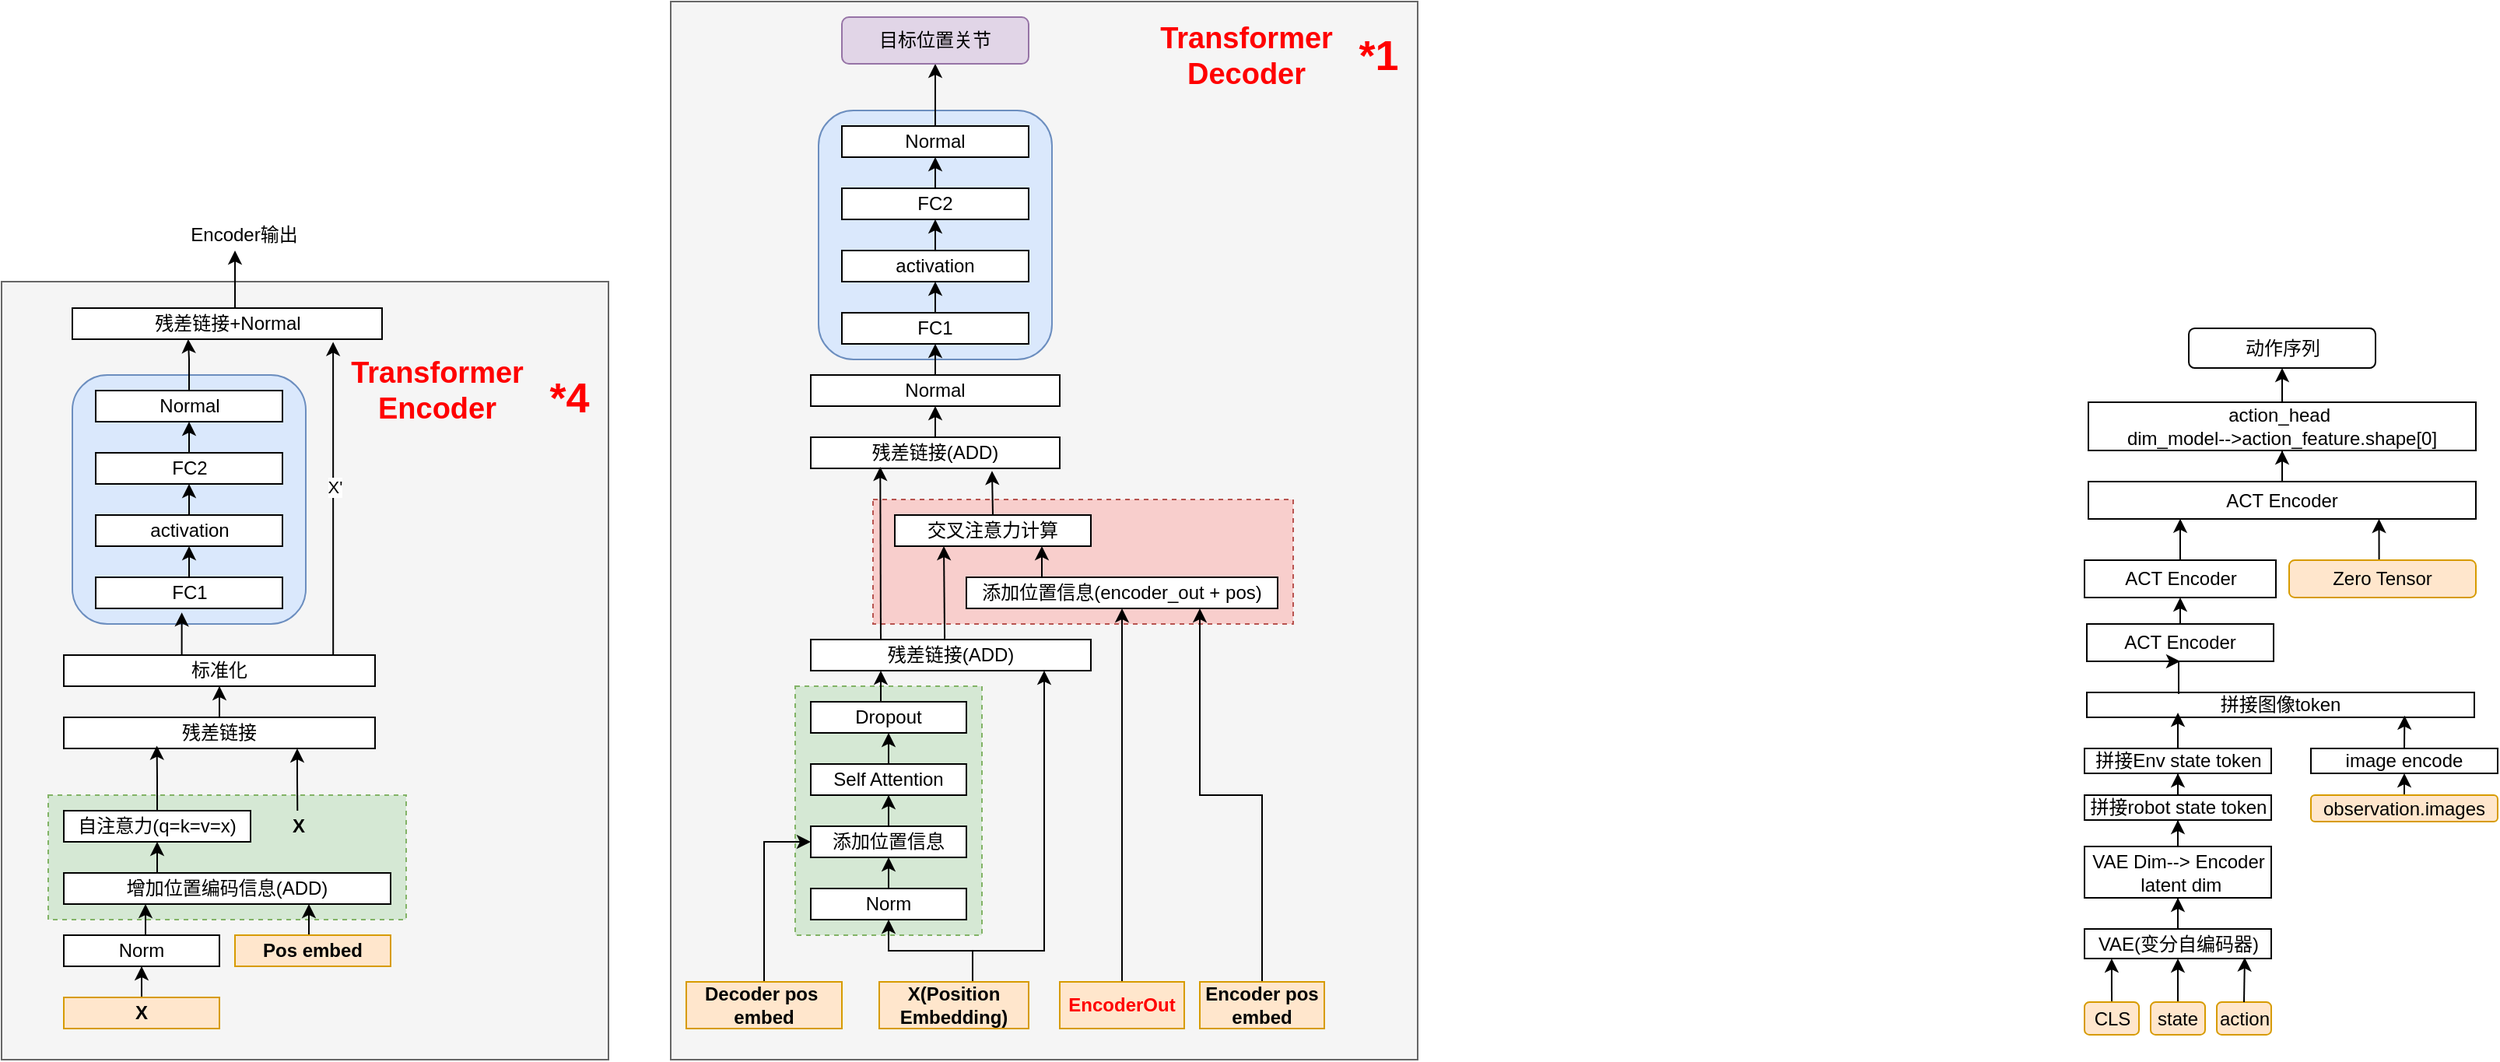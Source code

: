 <mxfile version="28.0.7">
  <diagram name="第 1 页" id="CiCFkFMjwpyb_jTsHgdo">
    <mxGraphModel dx="792" dy="1595" grid="1" gridSize="7" guides="1" tooltips="1" connect="1" arrows="1" fold="1" page="1" pageScale="1" pageWidth="827" pageHeight="1169" math="0" shadow="0">
      <root>
        <mxCell id="0" />
        <mxCell id="1" parent="0" />
        <mxCell id="XuMk4djl-JNo7iD4VEXT-98" value="" style="rounded=0;whiteSpace=wrap;html=1;fillColor=#f5f5f5;fontColor=#333333;strokeColor=#666666;" parent="1" vertex="1">
          <mxGeometry x="70" y="-900" width="390" height="500" as="geometry" />
        </mxCell>
        <mxCell id="XuMk4djl-JNo7iD4VEXT-99" value="" style="rounded=0;whiteSpace=wrap;html=1;dashed=1;fillColor=#d5e8d4;strokeColor=#82b366;" parent="1" vertex="1">
          <mxGeometry x="100" y="-570" width="230" height="80" as="geometry" />
        </mxCell>
        <mxCell id="XuMk4djl-JNo7iD4VEXT-64" value="" style="rounded=0;whiteSpace=wrap;html=1;fillColor=#f5f5f5;fontColor=#333333;strokeColor=#666666;" parent="1" vertex="1">
          <mxGeometry x="500" y="-1080" width="480" height="680" as="geometry" />
        </mxCell>
        <mxCell id="XuMk4djl-JNo7iD4VEXT-60" value="" style="rounded=0;whiteSpace=wrap;html=1;dashed=1;fillColor=#f8cecc;strokeColor=#b85450;" parent="1" vertex="1">
          <mxGeometry x="630" y="-760" width="270" height="80" as="geometry" />
        </mxCell>
        <mxCell id="XuMk4djl-JNo7iD4VEXT-55" value="" style="rounded=0;whiteSpace=wrap;html=1;dashed=1;fillColor=#d5e8d4;strokeColor=#82b366;" parent="1" vertex="1">
          <mxGeometry x="580" y="-640" width="120" height="160" as="geometry" />
        </mxCell>
        <mxCell id="XuMk4djl-JNo7iD4VEXT-48" value="" style="rounded=1;whiteSpace=wrap;html=1;fillColor=#dae8fc;strokeColor=#6c8ebf;" parent="1" vertex="1">
          <mxGeometry x="595" y="-1010" width="150" height="160" as="geometry" />
        </mxCell>
        <mxCell id="XuMk4djl-JNo7iD4VEXT-5" style="edgeStyle=orthogonalEdgeStyle;rounded=0;orthogonalLoop=1;jettySize=auto;html=1;exitX=0.5;exitY=0;exitDx=0;exitDy=0;entryX=0.5;entryY=1;entryDx=0;entryDy=0;" parent="1" source="XuMk4djl-JNo7iD4VEXT-1" target="XuMk4djl-JNo7iD4VEXT-2" edge="1">
          <mxGeometry relative="1" as="geometry" />
        </mxCell>
        <mxCell id="XuMk4djl-JNo7iD4VEXT-13" style="edgeStyle=orthogonalEdgeStyle;rounded=0;orthogonalLoop=1;jettySize=auto;html=1;exitX=0.5;exitY=1;exitDx=0;exitDy=0;startArrow=classic;startFill=1;endArrow=none;endFill=0;entryX=0.5;entryY=0;entryDx=0;entryDy=0;" parent="1" source="XuMk4djl-JNo7iD4VEXT-1" target="XuMk4djl-JNo7iD4VEXT-14" edge="1">
          <mxGeometry relative="1" as="geometry">
            <mxPoint x="640" y="-450" as="targetPoint" />
            <Array as="points">
              <mxPoint x="640" y="-470" />
              <mxPoint x="694" y="-470" />
            </Array>
          </mxGeometry>
        </mxCell>
        <mxCell id="XuMk4djl-JNo7iD4VEXT-1" value="Norm" style="rounded=0;whiteSpace=wrap;html=1;" parent="1" vertex="1">
          <mxGeometry x="590" y="-510" width="100" height="20" as="geometry" />
        </mxCell>
        <mxCell id="XuMk4djl-JNo7iD4VEXT-4" value="" style="edgeStyle=orthogonalEdgeStyle;rounded=0;orthogonalLoop=1;jettySize=auto;html=1;" parent="1" source="XuMk4djl-JNo7iD4VEXT-2" target="XuMk4djl-JNo7iD4VEXT-3" edge="1">
          <mxGeometry relative="1" as="geometry" />
        </mxCell>
        <mxCell id="XuMk4djl-JNo7iD4VEXT-2" value="添加位置信息" style="rounded=0;whiteSpace=wrap;html=1;" parent="1" vertex="1">
          <mxGeometry x="590" y="-550" width="100" height="20" as="geometry" />
        </mxCell>
        <mxCell id="XuMk4djl-JNo7iD4VEXT-9" style="edgeStyle=orthogonalEdgeStyle;rounded=0;orthogonalLoop=1;jettySize=auto;html=1;exitX=0.5;exitY=0;exitDx=0;exitDy=0;entryX=0.5;entryY=1;entryDx=0;entryDy=0;" parent="1" source="XuMk4djl-JNo7iD4VEXT-3" target="XuMk4djl-JNo7iD4VEXT-6" edge="1">
          <mxGeometry relative="1" as="geometry" />
        </mxCell>
        <mxCell id="XuMk4djl-JNo7iD4VEXT-3" value="Self Attention" style="rounded=0;whiteSpace=wrap;html=1;" parent="1" vertex="1">
          <mxGeometry x="590" y="-590" width="100" height="20" as="geometry" />
        </mxCell>
        <mxCell id="XuMk4djl-JNo7iD4VEXT-12" style="edgeStyle=orthogonalEdgeStyle;rounded=0;orthogonalLoop=1;jettySize=auto;html=1;exitX=0.5;exitY=0;exitDx=0;exitDy=0;entryX=0.25;entryY=1;entryDx=0;entryDy=0;" parent="1" source="XuMk4djl-JNo7iD4VEXT-6" target="XuMk4djl-JNo7iD4VEXT-10" edge="1">
          <mxGeometry relative="1" as="geometry" />
        </mxCell>
        <mxCell id="XuMk4djl-JNo7iD4VEXT-6" value="Dropout" style="rounded=0;whiteSpace=wrap;html=1;" parent="1" vertex="1">
          <mxGeometry x="590" y="-630" width="100" height="20" as="geometry" />
        </mxCell>
        <mxCell id="XuMk4djl-JNo7iD4VEXT-10" value="残差链接(ADD)" style="rounded=0;whiteSpace=wrap;html=1;" parent="1" vertex="1">
          <mxGeometry x="590" y="-670" width="180" height="20" as="geometry" />
        </mxCell>
        <mxCell id="XuMk4djl-JNo7iD4VEXT-15" style="edgeStyle=orthogonalEdgeStyle;rounded=0;orthogonalLoop=1;jettySize=auto;html=1;exitX=0.5;exitY=0;exitDx=0;exitDy=0;" parent="1" source="XuMk4djl-JNo7iD4VEXT-14" edge="1">
          <mxGeometry relative="1" as="geometry">
            <mxPoint x="740" y="-650" as="targetPoint" />
            <Array as="points">
              <mxPoint x="694" y="-470" />
              <mxPoint x="740" y="-470" />
            </Array>
          </mxGeometry>
        </mxCell>
        <mxCell id="XuMk4djl-JNo7iD4VEXT-14" value="X(Position Embedding)" style="rounded=0;whiteSpace=wrap;html=1;fillColor=#ffe6cc;strokeColor=#d79b00;fontStyle=1" parent="1" vertex="1">
          <mxGeometry x="634" y="-450" width="96" height="30" as="geometry" />
        </mxCell>
        <mxCell id="XuMk4djl-JNo7iD4VEXT-16" value="交叉注意力计算" style="rounded=0;whiteSpace=wrap;html=1;" parent="1" vertex="1">
          <mxGeometry x="644" y="-750" width="126" height="20" as="geometry" />
        </mxCell>
        <mxCell id="XuMk4djl-JNo7iD4VEXT-56" style="edgeStyle=orthogonalEdgeStyle;rounded=0;orthogonalLoop=1;jettySize=auto;html=1;exitX=0.25;exitY=0;exitDx=0;exitDy=0;entryX=0.75;entryY=1;entryDx=0;entryDy=0;" parent="1" source="XuMk4djl-JNo7iD4VEXT-21" target="XuMk4djl-JNo7iD4VEXT-16" edge="1">
          <mxGeometry relative="1" as="geometry" />
        </mxCell>
        <mxCell id="XuMk4djl-JNo7iD4VEXT-21" value="添加位置信息(encoder_out + pos)" style="rounded=0;whiteSpace=wrap;html=1;" parent="1" vertex="1">
          <mxGeometry x="690" y="-710" width="200" height="20" as="geometry" />
        </mxCell>
        <mxCell id="XuMk4djl-JNo7iD4VEXT-36" value="" style="edgeStyle=none;rounded=0;orthogonalLoop=1;jettySize=auto;html=1;" parent="1" source="XuMk4djl-JNo7iD4VEXT-23" target="XuMk4djl-JNo7iD4VEXT-35" edge="1">
          <mxGeometry relative="1" as="geometry" />
        </mxCell>
        <mxCell id="XuMk4djl-JNo7iD4VEXT-23" value="残差链接(ADD)" style="rounded=0;whiteSpace=wrap;html=1;" parent="1" vertex="1">
          <mxGeometry x="590" y="-800" width="160" height="20" as="geometry" />
        </mxCell>
        <mxCell id="XuMk4djl-JNo7iD4VEXT-26" style="edgeStyle=none;rounded=0;orthogonalLoop=1;jettySize=auto;html=1;exitX=0.478;exitY=-0.028;exitDx=0;exitDy=0;entryX=0.25;entryY=1;entryDx=0;entryDy=0;exitPerimeter=0;" parent="1" source="XuMk4djl-JNo7iD4VEXT-10" target="XuMk4djl-JNo7iD4VEXT-16" edge="1">
          <mxGeometry relative="1" as="geometry" />
        </mxCell>
        <mxCell id="XuMk4djl-JNo7iD4VEXT-28" style="edgeStyle=none;rounded=0;orthogonalLoop=1;jettySize=auto;html=1;exitX=0.25;exitY=0;exitDx=0;exitDy=0;entryX=0.279;entryY=0.95;entryDx=0;entryDy=0;entryPerimeter=0;" parent="1" source="XuMk4djl-JNo7iD4VEXT-10" target="XuMk4djl-JNo7iD4VEXT-23" edge="1">
          <mxGeometry relative="1" as="geometry" />
        </mxCell>
        <mxCell id="XuMk4djl-JNo7iD4VEXT-29" style="edgeStyle=none;rounded=0;orthogonalLoop=1;jettySize=auto;html=1;exitX=0.5;exitY=0;exitDx=0;exitDy=0;entryX=0.728;entryY=1.08;entryDx=0;entryDy=0;entryPerimeter=0;" parent="1" source="XuMk4djl-JNo7iD4VEXT-16" target="XuMk4djl-JNo7iD4VEXT-23" edge="1">
          <mxGeometry relative="1" as="geometry" />
        </mxCell>
        <mxCell id="XuMk4djl-JNo7iD4VEXT-38" value="" style="edgeStyle=none;rounded=0;orthogonalLoop=1;jettySize=auto;html=1;" parent="1" source="XuMk4djl-JNo7iD4VEXT-35" target="XuMk4djl-JNo7iD4VEXT-37" edge="1">
          <mxGeometry relative="1" as="geometry" />
        </mxCell>
        <mxCell id="XuMk4djl-JNo7iD4VEXT-35" value="Normal" style="rounded=0;whiteSpace=wrap;html=1;" parent="1" vertex="1">
          <mxGeometry x="590" y="-840" width="160" height="20" as="geometry" />
        </mxCell>
        <mxCell id="XuMk4djl-JNo7iD4VEXT-40" value="" style="edgeStyle=none;rounded=0;orthogonalLoop=1;jettySize=auto;html=1;" parent="1" source="XuMk4djl-JNo7iD4VEXT-37" target="XuMk4djl-JNo7iD4VEXT-39" edge="1">
          <mxGeometry relative="1" as="geometry" />
        </mxCell>
        <mxCell id="XuMk4djl-JNo7iD4VEXT-37" value="FC1" style="whiteSpace=wrap;html=1;rounded=0;" parent="1" vertex="1">
          <mxGeometry x="610" y="-880" width="120" height="20" as="geometry" />
        </mxCell>
        <mxCell id="XuMk4djl-JNo7iD4VEXT-42" value="" style="edgeStyle=none;rounded=0;orthogonalLoop=1;jettySize=auto;html=1;" parent="1" source="XuMk4djl-JNo7iD4VEXT-39" target="XuMk4djl-JNo7iD4VEXT-41" edge="1">
          <mxGeometry relative="1" as="geometry" />
        </mxCell>
        <mxCell id="XuMk4djl-JNo7iD4VEXT-39" value="activation" style="whiteSpace=wrap;html=1;rounded=0;" parent="1" vertex="1">
          <mxGeometry x="610" y="-920" width="120" height="20" as="geometry" />
        </mxCell>
        <mxCell id="XuMk4djl-JNo7iD4VEXT-45" value="" style="edgeStyle=none;rounded=0;orthogonalLoop=1;jettySize=auto;html=1;" parent="1" source="XuMk4djl-JNo7iD4VEXT-41" target="XuMk4djl-JNo7iD4VEXT-44" edge="1">
          <mxGeometry relative="1" as="geometry" />
        </mxCell>
        <mxCell id="XuMk4djl-JNo7iD4VEXT-41" value="FC2" style="whiteSpace=wrap;html=1;rounded=0;" parent="1" vertex="1">
          <mxGeometry x="610" y="-960" width="120" height="20" as="geometry" />
        </mxCell>
        <mxCell id="XuMk4djl-JNo7iD4VEXT-47" value="" style="edgeStyle=none;rounded=0;orthogonalLoop=1;jettySize=auto;html=1;entryX=0.5;entryY=1;entryDx=0;entryDy=0;" parent="1" source="XuMk4djl-JNo7iD4VEXT-44" target="XuMk4djl-JNo7iD4VEXT-61" edge="1">
          <mxGeometry relative="1" as="geometry">
            <mxPoint x="670" y="-1030" as="targetPoint" />
          </mxGeometry>
        </mxCell>
        <mxCell id="XuMk4djl-JNo7iD4VEXT-44" value="Normal" style="whiteSpace=wrap;html=1;rounded=0;" parent="1" vertex="1">
          <mxGeometry x="610" y="-1000" width="120" height="20" as="geometry" />
        </mxCell>
        <mxCell id="XuMk4djl-JNo7iD4VEXT-51" style="edgeStyle=orthogonalEdgeStyle;rounded=0;orthogonalLoop=1;jettySize=auto;html=1;exitX=0.5;exitY=0;exitDx=0;exitDy=0;entryX=0;entryY=0.5;entryDx=0;entryDy=0;" parent="1" source="XuMk4djl-JNo7iD4VEXT-49" target="XuMk4djl-JNo7iD4VEXT-2" edge="1">
          <mxGeometry relative="1" as="geometry" />
        </mxCell>
        <mxCell id="XuMk4djl-JNo7iD4VEXT-49" value="Decoder pos&amp;nbsp;&lt;div&gt;embed&lt;/div&gt;" style="rounded=0;whiteSpace=wrap;html=1;fillColor=#ffe6cc;strokeColor=#d79b00;fontStyle=1" parent="1" vertex="1">
          <mxGeometry x="510" y="-450" width="100" height="30" as="geometry" />
        </mxCell>
        <mxCell id="XuMk4djl-JNo7iD4VEXT-58" style="edgeStyle=orthogonalEdgeStyle;rounded=0;orthogonalLoop=1;jettySize=auto;html=1;exitX=0.5;exitY=0;exitDx=0;exitDy=0;entryX=0.5;entryY=1;entryDx=0;entryDy=0;" parent="1" source="XuMk4djl-JNo7iD4VEXT-53" target="XuMk4djl-JNo7iD4VEXT-21" edge="1">
          <mxGeometry relative="1" as="geometry" />
        </mxCell>
        <mxCell id="XuMk4djl-JNo7iD4VEXT-53" value="EncoderOut" style="rounded=0;whiteSpace=wrap;html=1;fillColor=#ffe6cc;strokeColor=#d79b00;fontStyle=1;fontColor=#FF0000;" parent="1" vertex="1">
          <mxGeometry x="750" y="-450" width="80" height="30" as="geometry" />
        </mxCell>
        <mxCell id="XuMk4djl-JNo7iD4VEXT-59" style="edgeStyle=orthogonalEdgeStyle;rounded=0;orthogonalLoop=1;jettySize=auto;html=1;exitX=0.5;exitY=0;exitDx=0;exitDy=0;entryX=0.75;entryY=1;entryDx=0;entryDy=0;" parent="1" source="XuMk4djl-JNo7iD4VEXT-57" target="XuMk4djl-JNo7iD4VEXT-21" edge="1">
          <mxGeometry relative="1" as="geometry" />
        </mxCell>
        <mxCell id="XuMk4djl-JNo7iD4VEXT-57" value="Encoder pos embed" style="rounded=0;whiteSpace=wrap;html=1;fillColor=#ffe6cc;strokeColor=#d79b00;fontStyle=1" parent="1" vertex="1">
          <mxGeometry x="840" y="-450" width="80" height="30" as="geometry" />
        </mxCell>
        <mxCell id="XuMk4djl-JNo7iD4VEXT-61" value="目标位置关节" style="rounded=1;whiteSpace=wrap;html=1;fillColor=#e1d5e7;strokeColor=#9673a6;" parent="1" vertex="1">
          <mxGeometry x="610" y="-1070" width="120" height="30" as="geometry" />
        </mxCell>
        <mxCell id="XuMk4djl-JNo7iD4VEXT-62" value="&lt;div&gt;&lt;span&gt;Transformer&lt;/span&gt;&lt;br&gt;&lt;/div&gt;Decoder" style="text;strokeColor=none;align=center;fillColor=none;html=1;verticalAlign=middle;whiteSpace=wrap;rounded=0;fontSize=19;fontColor=#FF0000;fontStyle=1" parent="1" vertex="1">
          <mxGeometry x="810" y="-1060" width="120" height="30" as="geometry" />
        </mxCell>
        <mxCell id="XuMk4djl-JNo7iD4VEXT-67" value="" style="edgeStyle=orthogonalEdgeStyle;rounded=0;orthogonalLoop=1;jettySize=auto;html=1;" parent="1" source="XuMk4djl-JNo7iD4VEXT-65" target="XuMk4djl-JNo7iD4VEXT-66" edge="1">
          <mxGeometry relative="1" as="geometry" />
        </mxCell>
        <mxCell id="XuMk4djl-JNo7iD4VEXT-65" value="X" style="rounded=0;whiteSpace=wrap;html=1;fontStyle=1;fillColor=#ffe6cc;strokeColor=#d79b00;" parent="1" vertex="1">
          <mxGeometry x="110" y="-440" width="100" height="20" as="geometry" />
        </mxCell>
        <mxCell id="XuMk4djl-JNo7iD4VEXT-70" style="edgeStyle=orthogonalEdgeStyle;rounded=0;orthogonalLoop=1;jettySize=auto;html=1;exitX=0.5;exitY=0;exitDx=0;exitDy=0;entryX=0.25;entryY=1;entryDx=0;entryDy=0;" parent="1" source="XuMk4djl-JNo7iD4VEXT-66" target="XuMk4djl-JNo7iD4VEXT-68" edge="1">
          <mxGeometry relative="1" as="geometry" />
        </mxCell>
        <mxCell id="XuMk4djl-JNo7iD4VEXT-66" value="Norm" style="rounded=0;whiteSpace=wrap;html=1;" parent="1" vertex="1">
          <mxGeometry x="110" y="-480" width="100" height="20" as="geometry" />
        </mxCell>
        <mxCell id="XuMk4djl-JNo7iD4VEXT-74" style="edgeStyle=orthogonalEdgeStyle;rounded=0;orthogonalLoop=1;jettySize=auto;html=1;exitX=0.25;exitY=0;exitDx=0;exitDy=0;entryX=0.5;entryY=1;entryDx=0;entryDy=0;" parent="1" source="XuMk4djl-JNo7iD4VEXT-68" target="XuMk4djl-JNo7iD4VEXT-73" edge="1">
          <mxGeometry relative="1" as="geometry" />
        </mxCell>
        <mxCell id="XuMk4djl-JNo7iD4VEXT-68" value="增加位置编码信息(ADD)" style="rounded=0;whiteSpace=wrap;html=1;" parent="1" vertex="1">
          <mxGeometry x="110" y="-520" width="210" height="20" as="geometry" />
        </mxCell>
        <mxCell id="XuMk4djl-JNo7iD4VEXT-72" style="edgeStyle=orthogonalEdgeStyle;rounded=0;orthogonalLoop=1;jettySize=auto;html=1;exitX=0.5;exitY=0;exitDx=0;exitDy=0;entryX=0.75;entryY=1;entryDx=0;entryDy=0;" parent="1" source="XuMk4djl-JNo7iD4VEXT-71" target="XuMk4djl-JNo7iD4VEXT-68" edge="1">
          <mxGeometry relative="1" as="geometry" />
        </mxCell>
        <mxCell id="XuMk4djl-JNo7iD4VEXT-71" value="Pos embed" style="rounded=0;whiteSpace=wrap;html=1;fontStyle=1;fillColor=#ffe6cc;strokeColor=#d79b00;" parent="1" vertex="1">
          <mxGeometry x="220" y="-480" width="100" height="20" as="geometry" />
        </mxCell>
        <mxCell id="XuMk4djl-JNo7iD4VEXT-73" value="自注意力(q=k=v=x)" style="rounded=0;whiteSpace=wrap;html=1;" parent="1" vertex="1">
          <mxGeometry x="110" y="-560" width="120" height="20" as="geometry" />
        </mxCell>
        <mxCell id="XuMk4djl-JNo7iD4VEXT-78" style="edgeStyle=orthogonalEdgeStyle;rounded=0;orthogonalLoop=1;jettySize=auto;html=1;exitX=0.75;exitY=1;exitDx=0;exitDy=0;startArrow=classic;startFill=1;endArrow=none;endFill=0;" parent="1" source="XuMk4djl-JNo7iD4VEXT-75" edge="1">
          <mxGeometry relative="1" as="geometry">
            <mxPoint x="260.143" y="-560" as="targetPoint" />
          </mxGeometry>
        </mxCell>
        <mxCell id="XuMk4djl-JNo7iD4VEXT-82" value="" style="edgeStyle=orthogonalEdgeStyle;rounded=0;orthogonalLoop=1;jettySize=auto;html=1;" parent="1" source="XuMk4djl-JNo7iD4VEXT-75" target="XuMk4djl-JNo7iD4VEXT-81" edge="1">
          <mxGeometry relative="1" as="geometry" />
        </mxCell>
        <mxCell id="XuMk4djl-JNo7iD4VEXT-75" value="残差链接" style="rounded=0;whiteSpace=wrap;html=1;" parent="1" vertex="1">
          <mxGeometry x="110" y="-620" width="200" height="20" as="geometry" />
        </mxCell>
        <mxCell id="XuMk4djl-JNo7iD4VEXT-77" style="edgeStyle=orthogonalEdgeStyle;rounded=0;orthogonalLoop=1;jettySize=auto;html=1;exitX=0.5;exitY=0;exitDx=0;exitDy=0;entryX=0.299;entryY=0.914;entryDx=0;entryDy=0;entryPerimeter=0;" parent="1" source="XuMk4djl-JNo7iD4VEXT-73" target="XuMk4djl-JNo7iD4VEXT-75" edge="1">
          <mxGeometry relative="1" as="geometry" />
        </mxCell>
        <mxCell id="XuMk4djl-JNo7iD4VEXT-79" value="X" style="text;strokeColor=none;align=center;fillColor=none;html=1;verticalAlign=middle;whiteSpace=wrap;rounded=0;fontStyle=1" parent="1" vertex="1">
          <mxGeometry x="246" y="-565" width="30" height="30" as="geometry" />
        </mxCell>
        <mxCell id="XuMk4djl-JNo7iD4VEXT-81" value="标准化" style="rounded=0;whiteSpace=wrap;html=1;" parent="1" vertex="1">
          <mxGeometry x="110" y="-660" width="200" height="20" as="geometry" />
        </mxCell>
        <mxCell id="XuMk4djl-JNo7iD4VEXT-83" value="" style="rounded=1;whiteSpace=wrap;html=1;fillColor=#dae8fc;strokeColor=#6c8ebf;" parent="1" vertex="1">
          <mxGeometry x="115.5" y="-840" width="150" height="160" as="geometry" />
        </mxCell>
        <mxCell id="XuMk4djl-JNo7iD4VEXT-89" style="edgeStyle=orthogonalEdgeStyle;rounded=0;orthogonalLoop=1;jettySize=auto;html=1;exitX=0.5;exitY=0;exitDx=0;exitDy=0;entryX=0.5;entryY=1;entryDx=0;entryDy=0;" parent="1" source="XuMk4djl-JNo7iD4VEXT-84" target="XuMk4djl-JNo7iD4VEXT-85" edge="1">
          <mxGeometry relative="1" as="geometry" />
        </mxCell>
        <mxCell id="XuMk4djl-JNo7iD4VEXT-84" value="FC1" style="whiteSpace=wrap;html=1;rounded=0;" parent="1" vertex="1">
          <mxGeometry x="130.5" y="-710" width="120" height="20" as="geometry" />
        </mxCell>
        <mxCell id="XuMk4djl-JNo7iD4VEXT-90" style="edgeStyle=orthogonalEdgeStyle;rounded=0;orthogonalLoop=1;jettySize=auto;html=1;exitX=0.5;exitY=0;exitDx=0;exitDy=0;entryX=0.5;entryY=1;entryDx=0;entryDy=0;" parent="1" source="XuMk4djl-JNo7iD4VEXT-85" target="XuMk4djl-JNo7iD4VEXT-86" edge="1">
          <mxGeometry relative="1" as="geometry" />
        </mxCell>
        <mxCell id="XuMk4djl-JNo7iD4VEXT-85" value="activation" style="whiteSpace=wrap;html=1;rounded=0;" parent="1" vertex="1">
          <mxGeometry x="130.5" y="-750" width="120" height="20" as="geometry" />
        </mxCell>
        <mxCell id="XuMk4djl-JNo7iD4VEXT-91" style="edgeStyle=orthogonalEdgeStyle;rounded=0;orthogonalLoop=1;jettySize=auto;html=1;exitX=0.5;exitY=0;exitDx=0;exitDy=0;entryX=0.5;entryY=1;entryDx=0;entryDy=0;" parent="1" source="XuMk4djl-JNo7iD4VEXT-86" target="XuMk4djl-JNo7iD4VEXT-87" edge="1">
          <mxGeometry relative="1" as="geometry" />
        </mxCell>
        <mxCell id="XuMk4djl-JNo7iD4VEXT-86" value="FC2" style="whiteSpace=wrap;html=1;rounded=0;" parent="1" vertex="1">
          <mxGeometry x="130.5" y="-790" width="120" height="20" as="geometry" />
        </mxCell>
        <mxCell id="XuMk4djl-JNo7iD4VEXT-93" value="" style="edgeStyle=orthogonalEdgeStyle;rounded=0;orthogonalLoop=1;jettySize=auto;html=1;entryX=0.374;entryY=1;entryDx=0;entryDy=0;entryPerimeter=0;" parent="1" source="XuMk4djl-JNo7iD4VEXT-87" target="XuMk4djl-JNo7iD4VEXT-92" edge="1">
          <mxGeometry relative="1" as="geometry" />
        </mxCell>
        <mxCell id="XuMk4djl-JNo7iD4VEXT-87" value="Normal" style="whiteSpace=wrap;html=1;rounded=0;" parent="1" vertex="1">
          <mxGeometry x="130.5" y="-830" width="120" height="20" as="geometry" />
        </mxCell>
        <mxCell id="XuMk4djl-JNo7iD4VEXT-88" style="edgeStyle=orthogonalEdgeStyle;rounded=0;orthogonalLoop=1;jettySize=auto;html=1;exitX=0.5;exitY=0;exitDx=0;exitDy=0;entryX=0.461;entryY=1.129;entryDx=0;entryDy=0;entryPerimeter=0;" parent="1" source="XuMk4djl-JNo7iD4VEXT-81" target="XuMk4djl-JNo7iD4VEXT-84" edge="1">
          <mxGeometry relative="1" as="geometry" />
        </mxCell>
        <mxCell id="XuMk4djl-JNo7iD4VEXT-97" style="edgeStyle=orthogonalEdgeStyle;rounded=0;orthogonalLoop=1;jettySize=auto;html=1;exitX=0.5;exitY=0;exitDx=0;exitDy=0;" parent="1" source="XuMk4djl-JNo7iD4VEXT-92" edge="1">
          <mxGeometry relative="1" as="geometry">
            <mxPoint x="220" y="-920" as="targetPoint" />
          </mxGeometry>
        </mxCell>
        <mxCell id="XuMk4djl-JNo7iD4VEXT-92" value="残差链接+Normal" style="whiteSpace=wrap;html=1;rounded=0;" parent="1" vertex="1">
          <mxGeometry x="115.5" y="-883" width="199" height="20" as="geometry" />
        </mxCell>
        <mxCell id="XuMk4djl-JNo7iD4VEXT-95" style="edgeStyle=orthogonalEdgeStyle;rounded=0;orthogonalLoop=1;jettySize=auto;html=1;exitX=0.75;exitY=0;exitDx=0;exitDy=0;entryX=0.842;entryY=1.086;entryDx=0;entryDy=0;entryPerimeter=0;" parent="1" source="XuMk4djl-JNo7iD4VEXT-81" target="XuMk4djl-JNo7iD4VEXT-92" edge="1">
          <mxGeometry relative="1" as="geometry">
            <Array as="points">
              <mxPoint x="283" y="-660" />
            </Array>
          </mxGeometry>
        </mxCell>
        <mxCell id="XuMk4djl-JNo7iD4VEXT-96" value="X&#39;" style="edgeLabel;html=1;align=center;verticalAlign=middle;resizable=0;points=[];" parent="XuMk4djl-JNo7iD4VEXT-95" vertex="1" connectable="0">
          <mxGeometry x="0.172" y="-1" relative="1" as="geometry">
            <mxPoint as="offset" />
          </mxGeometry>
        </mxCell>
        <mxCell id="XuMk4djl-JNo7iD4VEXT-100" value="&lt;div&gt;Transformer&lt;/div&gt;Encoder" style="text;strokeColor=none;align=center;fillColor=none;html=1;verticalAlign=middle;whiteSpace=wrap;rounded=0;fontSize=19;fontColor=#FF0000;fontStyle=1" parent="1" vertex="1">
          <mxGeometry x="290" y="-870" width="120" height="80" as="geometry" />
        </mxCell>
        <mxCell id="XuMk4djl-JNo7iD4VEXT-101" value="*1&lt;div&gt;&lt;/div&gt;" style="text;strokeColor=none;align=center;fillColor=none;html=1;verticalAlign=middle;whiteSpace=wrap;rounded=0;fontSize=27;fontColor=#FF0000;fontStyle=1" parent="1" vertex="1">
          <mxGeometry x="930" y="-1060" width="50" height="30" as="geometry" />
        </mxCell>
        <mxCell id="ZfDDtEBH70Nq2tr8qSS0-1" value="*4&lt;div&gt;&lt;/div&gt;" style="text;strokeColor=none;align=center;fillColor=none;html=1;verticalAlign=middle;whiteSpace=wrap;rounded=0;fontSize=27;fontColor=#FF0000;fontStyle=1" parent="1" vertex="1">
          <mxGeometry x="410" y="-840" width="50" height="30" as="geometry" />
        </mxCell>
        <mxCell id="jW0QpqTyH7ULx-NOKeH0-1" value="Encoder输出" style="text;strokeColor=none;align=center;fillColor=none;html=1;verticalAlign=middle;whiteSpace=wrap;rounded=0;" vertex="1" parent="1">
          <mxGeometry x="186" y="-937.5" width="79.5" height="15" as="geometry" />
        </mxCell>
        <mxCell id="jW0QpqTyH7ULx-NOKeH0-4" value="" style="edgeStyle=orthogonalEdgeStyle;rounded=0;orthogonalLoop=1;jettySize=auto;html=1;" edge="1" parent="1" source="jW0QpqTyH7ULx-NOKeH0-2" target="jW0QpqTyH7ULx-NOKeH0-3">
          <mxGeometry relative="1" as="geometry" />
        </mxCell>
        <mxCell id="jW0QpqTyH7ULx-NOKeH0-2" value="VAE(变分自编码器)" style="rounded=0;whiteSpace=wrap;html=1;" vertex="1" parent="1">
          <mxGeometry x="1408.5" y="-484" width="120" height="19" as="geometry" />
        </mxCell>
        <mxCell id="jW0QpqTyH7ULx-NOKeH0-6" value="" style="edgeStyle=orthogonalEdgeStyle;rounded=0;orthogonalLoop=1;jettySize=auto;html=1;" edge="1" parent="1" source="jW0QpqTyH7ULx-NOKeH0-3" target="jW0QpqTyH7ULx-NOKeH0-5">
          <mxGeometry relative="1" as="geometry" />
        </mxCell>
        <mxCell id="jW0QpqTyH7ULx-NOKeH0-3" value="VAE Dim--&amp;gt;&amp;nbsp;&lt;span style=&quot;background-color: transparent; color: light-dark(rgb(0, 0, 0), rgb(255, 255, 255));&quot;&gt;Encoder&lt;/span&gt;&lt;div&gt;&amp;nbsp;latent dim&lt;/div&gt;" style="rounded=0;whiteSpace=wrap;html=1;" vertex="1" parent="1">
          <mxGeometry x="1408.5" y="-537" width="120" height="33" as="geometry" />
        </mxCell>
        <mxCell id="jW0QpqTyH7ULx-NOKeH0-8" value="" style="edgeStyle=orthogonalEdgeStyle;rounded=0;orthogonalLoop=1;jettySize=auto;html=1;" edge="1" parent="1" source="jW0QpqTyH7ULx-NOKeH0-5" target="jW0QpqTyH7ULx-NOKeH0-7">
          <mxGeometry relative="1" as="geometry" />
        </mxCell>
        <mxCell id="jW0QpqTyH7ULx-NOKeH0-5" value="拼接robot state token" style="rounded=0;whiteSpace=wrap;html=1;" vertex="1" parent="1">
          <mxGeometry x="1408.5" y="-570" width="120" height="16" as="geometry" />
        </mxCell>
        <mxCell id="jW0QpqTyH7ULx-NOKeH0-7" value="拼接Env state token" style="rounded=0;whiteSpace=wrap;html=1;" vertex="1" parent="1">
          <mxGeometry x="1408.5" y="-600" width="120" height="16" as="geometry" />
        </mxCell>
        <mxCell id="jW0QpqTyH7ULx-NOKeH0-43" style="edgeStyle=orthogonalEdgeStyle;rounded=0;orthogonalLoop=1;jettySize=auto;html=1;exitX=0.5;exitY=0;exitDx=0;exitDy=0;entryX=0.5;entryY=1;entryDx=0;entryDy=0;" edge="1" parent="1" source="jW0QpqTyH7ULx-NOKeH0-9" target="jW0QpqTyH7ULx-NOKeH0-42">
          <mxGeometry relative="1" as="geometry" />
        </mxCell>
        <mxCell id="jW0QpqTyH7ULx-NOKeH0-9" value="observation.images" style="rounded=1;whiteSpace=wrap;html=1;fillColor=#ffe6cc;strokeColor=#d79b00;" vertex="1" parent="1">
          <mxGeometry x="1554" y="-570" width="120" height="17" as="geometry" />
        </mxCell>
        <mxCell id="jW0QpqTyH7ULx-NOKeH0-11" value="拼接图像token" style="rounded=0;whiteSpace=wrap;html=1;" vertex="1" parent="1">
          <mxGeometry x="1410" y="-636" width="249" height="16" as="geometry" />
        </mxCell>
        <mxCell id="jW0QpqTyH7ULx-NOKeH0-21" style="edgeStyle=orthogonalEdgeStyle;rounded=0;orthogonalLoop=1;jettySize=auto;html=1;exitX=0.5;exitY=0;exitDx=0;exitDy=0;entryX=0.5;entryY=1;entryDx=0;entryDy=0;" edge="1" parent="1" source="jW0QpqTyH7ULx-NOKeH0-13" target="jW0QpqTyH7ULx-NOKeH0-15">
          <mxGeometry relative="1" as="geometry" />
        </mxCell>
        <mxCell id="jW0QpqTyH7ULx-NOKeH0-13" value="ACT Encoder" style="rounded=0;whiteSpace=wrap;html=1;" vertex="1" parent="1">
          <mxGeometry x="1410" y="-680" width="120" height="24" as="geometry" />
        </mxCell>
        <mxCell id="jW0QpqTyH7ULx-NOKeH0-15" value="ACT Encoder" style="rounded=0;whiteSpace=wrap;html=1;" vertex="1" parent="1">
          <mxGeometry x="1408.5" y="-721" width="123" height="24" as="geometry" />
        </mxCell>
        <mxCell id="jW0QpqTyH7ULx-NOKeH0-28" value="" style="edgeStyle=orthogonalEdgeStyle;rounded=0;orthogonalLoop=1;jettySize=auto;html=1;" edge="1" parent="1" source="jW0QpqTyH7ULx-NOKeH0-22" target="jW0QpqTyH7ULx-NOKeH0-27">
          <mxGeometry relative="1" as="geometry" />
        </mxCell>
        <mxCell id="jW0QpqTyH7ULx-NOKeH0-22" value="ACT Encoder" style="rounded=0;whiteSpace=wrap;html=1;" vertex="1" parent="1">
          <mxGeometry x="1411" y="-771.5" width="249" height="24" as="geometry" />
        </mxCell>
        <mxCell id="jW0QpqTyH7ULx-NOKeH0-37" style="edgeStyle=orthogonalEdgeStyle;rounded=0;orthogonalLoop=1;jettySize=auto;html=1;exitX=0.5;exitY=0;exitDx=0;exitDy=0;entryX=0.75;entryY=1;entryDx=0;entryDy=0;" edge="1" parent="1" source="jW0QpqTyH7ULx-NOKeH0-24" target="jW0QpqTyH7ULx-NOKeH0-22">
          <mxGeometry relative="1" as="geometry" />
        </mxCell>
        <mxCell id="jW0QpqTyH7ULx-NOKeH0-24" value="Zero Tensor" style="rounded=1;whiteSpace=wrap;html=1;fillColor=#ffe6cc;strokeColor=#d79b00;" vertex="1" parent="1">
          <mxGeometry x="1540" y="-721" width="120" height="24" as="geometry" />
        </mxCell>
        <mxCell id="jW0QpqTyH7ULx-NOKeH0-25" style="edgeStyle=orthogonalEdgeStyle;rounded=0;orthogonalLoop=1;jettySize=auto;html=1;exitX=0.5;exitY=0;exitDx=0;exitDy=0;entryX=0.237;entryY=0.995;entryDx=0;entryDy=0;entryPerimeter=0;" edge="1" parent="1" source="jW0QpqTyH7ULx-NOKeH0-15" target="jW0QpqTyH7ULx-NOKeH0-22">
          <mxGeometry relative="1" as="geometry" />
        </mxCell>
        <mxCell id="jW0QpqTyH7ULx-NOKeH0-30" value="" style="edgeStyle=orthogonalEdgeStyle;rounded=0;orthogonalLoop=1;jettySize=auto;html=1;" edge="1" parent="1" source="jW0QpqTyH7ULx-NOKeH0-27" target="jW0QpqTyH7ULx-NOKeH0-29">
          <mxGeometry relative="1" as="geometry" />
        </mxCell>
        <mxCell id="jW0QpqTyH7ULx-NOKeH0-27" value="action_head&amp;nbsp;&lt;br&gt;dim_model--&amp;gt;action_feature.shape[0]" style="rounded=0;whiteSpace=wrap;html=1;" vertex="1" parent="1">
          <mxGeometry x="1411" y="-822.5" width="249" height="31" as="geometry" />
        </mxCell>
        <mxCell id="jW0QpqTyH7ULx-NOKeH0-29" value="动作序列" style="whiteSpace=wrap;html=1;rounded=1;" vertex="1" parent="1">
          <mxGeometry x="1475.5" y="-870" width="120" height="25.5" as="geometry" />
        </mxCell>
        <mxCell id="jW0QpqTyH7ULx-NOKeH0-35" style="edgeStyle=orthogonalEdgeStyle;rounded=0;orthogonalLoop=1;jettySize=auto;html=1;exitX=0.5;exitY=0;exitDx=0;exitDy=0;entryX=0.5;entryY=1;entryDx=0;entryDy=0;" edge="1" parent="1" source="jW0QpqTyH7ULx-NOKeH0-31" target="jW0QpqTyH7ULx-NOKeH0-2">
          <mxGeometry relative="1" as="geometry" />
        </mxCell>
        <mxCell id="jW0QpqTyH7ULx-NOKeH0-31" value="state" style="rounded=1;whiteSpace=wrap;html=1;fillColor=#ffe6cc;strokeColor=#d79b00;" vertex="1" parent="1">
          <mxGeometry x="1451" y="-437" width="35" height="21" as="geometry" />
        </mxCell>
        <mxCell id="jW0QpqTyH7ULx-NOKeH0-32" value="action" style="rounded=1;whiteSpace=wrap;html=1;fillColor=#ffe6cc;strokeColor=#d79b00;" vertex="1" parent="1">
          <mxGeometry x="1493.5" y="-437" width="35" height="21" as="geometry" />
        </mxCell>
        <mxCell id="jW0QpqTyH7ULx-NOKeH0-34" style="edgeStyle=orthogonalEdgeStyle;rounded=0;orthogonalLoop=1;jettySize=auto;html=1;exitX=0.5;exitY=0;exitDx=0;exitDy=0;" edge="1" parent="1" source="jW0QpqTyH7ULx-NOKeH0-33">
          <mxGeometry relative="1" as="geometry">
            <mxPoint x="1425.944" y="-465.0" as="targetPoint" />
          </mxGeometry>
        </mxCell>
        <mxCell id="jW0QpqTyH7ULx-NOKeH0-33" value="CLS" style="rounded=1;whiteSpace=wrap;html=1;fillColor=#ffe6cc;strokeColor=#d79b00;" vertex="1" parent="1">
          <mxGeometry x="1408.5" y="-437" width="35" height="21" as="geometry" />
        </mxCell>
        <mxCell id="jW0QpqTyH7ULx-NOKeH0-36" style="edgeStyle=orthogonalEdgeStyle;rounded=0;orthogonalLoop=1;jettySize=auto;html=1;exitX=0.5;exitY=0;exitDx=0;exitDy=0;entryX=0.858;entryY=0.965;entryDx=0;entryDy=0;entryPerimeter=0;" edge="1" parent="1" source="jW0QpqTyH7ULx-NOKeH0-32" target="jW0QpqTyH7ULx-NOKeH0-2">
          <mxGeometry relative="1" as="geometry" />
        </mxCell>
        <mxCell id="jW0QpqTyH7ULx-NOKeH0-39" style="edgeStyle=orthogonalEdgeStyle;rounded=0;orthogonalLoop=1;jettySize=auto;html=1;exitX=0.5;exitY=1;exitDx=0;exitDy=0;entryX=0.237;entryY=0.062;entryDx=0;entryDy=0;entryPerimeter=0;startArrow=classic;startFill=1;endArrow=none;endFill=0;" edge="1" parent="1" source="jW0QpqTyH7ULx-NOKeH0-13" target="jW0QpqTyH7ULx-NOKeH0-11">
          <mxGeometry relative="1" as="geometry" />
        </mxCell>
        <mxCell id="jW0QpqTyH7ULx-NOKeH0-40" style="edgeStyle=orthogonalEdgeStyle;rounded=0;orthogonalLoop=1;jettySize=auto;html=1;exitX=0.5;exitY=0;exitDx=0;exitDy=0;entryX=0.235;entryY=0.813;entryDx=0;entryDy=0;entryPerimeter=0;" edge="1" parent="1" source="jW0QpqTyH7ULx-NOKeH0-7" target="jW0QpqTyH7ULx-NOKeH0-11">
          <mxGeometry relative="1" as="geometry" />
        </mxCell>
        <mxCell id="jW0QpqTyH7ULx-NOKeH0-42" value="image encode" style="rounded=0;whiteSpace=wrap;html=1;" vertex="1" parent="1">
          <mxGeometry x="1554" y="-600" width="120" height="16" as="geometry" />
        </mxCell>
        <mxCell id="jW0QpqTyH7ULx-NOKeH0-44" style="edgeStyle=orthogonalEdgeStyle;rounded=0;orthogonalLoop=1;jettySize=auto;html=1;exitX=0.5;exitY=0;exitDx=0;exitDy=0;entryX=0.82;entryY=0.931;entryDx=0;entryDy=0;entryPerimeter=0;" edge="1" parent="1" source="jW0QpqTyH7ULx-NOKeH0-42" target="jW0QpqTyH7ULx-NOKeH0-11">
          <mxGeometry relative="1" as="geometry" />
        </mxCell>
      </root>
    </mxGraphModel>
  </diagram>
</mxfile>
